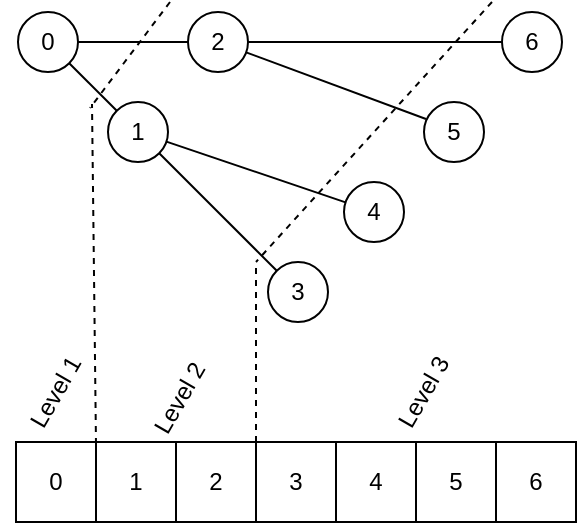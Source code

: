 <mxfile version="20.7.4" type="device"><diagram id="MDQztKItX1F6akJ_AvCW" name="Page-1"><mxGraphModel dx="938" dy="548" grid="1" gridSize="10" guides="1" tooltips="1" connect="1" arrows="1" fold="1" page="1" pageScale="1" pageWidth="850" pageHeight="1100" math="0" shadow="0"><root><mxCell id="0"/><mxCell id="1" parent="0"/><mxCell id="iQxVia2j9AXzzuQ2zJF0-10" style="edgeStyle=orthogonalEdgeStyle;rounded=0;orthogonalLoop=1;jettySize=auto;html=1;entryX=0;entryY=0.5;entryDx=0;entryDy=0;endArrow=none;endFill=0;" edge="1" parent="1" source="R7D3YYMWIZzyk4p2dpS2-1" target="iQxVia2j9AXzzuQ2zJF0-1"><mxGeometry relative="1" as="geometry"/></mxCell><mxCell id="iQxVia2j9AXzzuQ2zJF0-11" style="rounded=0;orthogonalLoop=1;jettySize=auto;html=1;endArrow=none;endFill=0;" edge="1" parent="1" source="R7D3YYMWIZzyk4p2dpS2-1" target="iQxVia2j9AXzzuQ2zJF0-2"><mxGeometry relative="1" as="geometry"/></mxCell><mxCell id="R7D3YYMWIZzyk4p2dpS2-1" value="0" style="ellipse;whiteSpace=wrap;html=1;aspect=fixed;" parent="1" vertex="1"><mxGeometry x="122" y="125" width="30" height="30" as="geometry"/></mxCell><mxCell id="R7D3YYMWIZzyk4p2dpS2-19" value="0" style="whiteSpace=wrap;html=1;aspect=fixed;" parent="1" vertex="1"><mxGeometry x="121" y="340" width="40" height="40" as="geometry"/></mxCell><mxCell id="R7D3YYMWIZzyk4p2dpS2-20" value="1" style="whiteSpace=wrap;html=1;aspect=fixed;" parent="1" vertex="1"><mxGeometry x="161" y="340" width="40" height="40" as="geometry"/></mxCell><mxCell id="R7D3YYMWIZzyk4p2dpS2-21" value="2" style="whiteSpace=wrap;html=1;aspect=fixed;" parent="1" vertex="1"><mxGeometry x="201" y="340" width="40" height="40" as="geometry"/></mxCell><mxCell id="R7D3YYMWIZzyk4p2dpS2-22" value="3" style="whiteSpace=wrap;html=1;aspect=fixed;" parent="1" vertex="1"><mxGeometry x="241" y="340" width="40" height="40" as="geometry"/></mxCell><mxCell id="R7D3YYMWIZzyk4p2dpS2-23" value="4" style="whiteSpace=wrap;html=1;aspect=fixed;" parent="1" vertex="1"><mxGeometry x="281" y="340" width="40" height="40" as="geometry"/></mxCell><mxCell id="R7D3YYMWIZzyk4p2dpS2-24" value="5" style="whiteSpace=wrap;html=1;aspect=fixed;" parent="1" vertex="1"><mxGeometry x="321" y="340" width="40" height="40" as="geometry"/></mxCell><mxCell id="R7D3YYMWIZzyk4p2dpS2-25" value="6" style="whiteSpace=wrap;html=1;aspect=fixed;" parent="1" vertex="1"><mxGeometry x="361" y="340" width="40" height="40" as="geometry"/></mxCell><mxCell id="iQxVia2j9AXzzuQ2zJF0-12" style="edgeStyle=none;rounded=0;orthogonalLoop=1;jettySize=auto;html=1;entryX=0;entryY=0.5;entryDx=0;entryDy=0;endArrow=none;endFill=0;" edge="1" parent="1" source="iQxVia2j9AXzzuQ2zJF0-1" target="iQxVia2j9AXzzuQ2zJF0-8"><mxGeometry relative="1" as="geometry"/></mxCell><mxCell id="iQxVia2j9AXzzuQ2zJF0-13" style="edgeStyle=none;rounded=0;orthogonalLoop=1;jettySize=auto;html=1;entryX=0.033;entryY=0.283;entryDx=0;entryDy=0;entryPerimeter=0;endArrow=none;endFill=0;" edge="1" parent="1" source="iQxVia2j9AXzzuQ2zJF0-1" target="iQxVia2j9AXzzuQ2zJF0-9"><mxGeometry relative="1" as="geometry"/></mxCell><mxCell id="iQxVia2j9AXzzuQ2zJF0-1" value="2" style="ellipse;whiteSpace=wrap;html=1;aspect=fixed;" vertex="1" parent="1"><mxGeometry x="207" y="125" width="30" height="30" as="geometry"/></mxCell><mxCell id="iQxVia2j9AXzzuQ2zJF0-14" style="edgeStyle=none;rounded=0;orthogonalLoop=1;jettySize=auto;html=1;endArrow=none;endFill=0;" edge="1" parent="1" source="iQxVia2j9AXzzuQ2zJF0-2" target="iQxVia2j9AXzzuQ2zJF0-7"><mxGeometry relative="1" as="geometry"/></mxCell><mxCell id="iQxVia2j9AXzzuQ2zJF0-15" style="edgeStyle=none;rounded=0;orthogonalLoop=1;jettySize=auto;html=1;endArrow=none;endFill=0;" edge="1" parent="1" source="iQxVia2j9AXzzuQ2zJF0-2" target="iQxVia2j9AXzzuQ2zJF0-6"><mxGeometry relative="1" as="geometry"/></mxCell><mxCell id="iQxVia2j9AXzzuQ2zJF0-2" value="1" style="ellipse;whiteSpace=wrap;html=1;aspect=fixed;" vertex="1" parent="1"><mxGeometry x="167" y="170" width="30" height="30" as="geometry"/></mxCell><mxCell id="iQxVia2j9AXzzuQ2zJF0-6" value="3" style="ellipse;whiteSpace=wrap;html=1;aspect=fixed;" vertex="1" parent="1"><mxGeometry x="247" y="250" width="30" height="30" as="geometry"/></mxCell><mxCell id="iQxVia2j9AXzzuQ2zJF0-7" value="4" style="ellipse;whiteSpace=wrap;html=1;aspect=fixed;" vertex="1" parent="1"><mxGeometry x="285" y="210" width="30" height="30" as="geometry"/></mxCell><mxCell id="iQxVia2j9AXzzuQ2zJF0-8" value="6" style="ellipse;whiteSpace=wrap;html=1;aspect=fixed;" vertex="1" parent="1"><mxGeometry x="364" y="125" width="30" height="30" as="geometry"/></mxCell><mxCell id="iQxVia2j9AXzzuQ2zJF0-9" value="5" style="ellipse;whiteSpace=wrap;html=1;aspect=fixed;" vertex="1" parent="1"><mxGeometry x="325" y="170" width="30" height="30" as="geometry"/></mxCell><mxCell id="iQxVia2j9AXzzuQ2zJF0-18" value="" style="endArrow=none;dashed=1;html=1;rounded=0;exitX=0;exitY=0;exitDx=0;exitDy=0;" edge="1" parent="1"><mxGeometry width="50" height="50" relative="1" as="geometry"><mxPoint x="161" y="341" as="sourcePoint"/><mxPoint x="159" y="171" as="targetPoint"/></mxGeometry></mxCell><mxCell id="iQxVia2j9AXzzuQ2zJF0-19" value="" style="endArrow=none;dashed=1;html=1;rounded=0;exitX=0;exitY=0;exitDx=0;exitDy=0;" edge="1" parent="1"><mxGeometry width="50" height="50" relative="1" as="geometry"><mxPoint x="241" y="340" as="sourcePoint"/><mxPoint x="241" y="250" as="targetPoint"/></mxGeometry></mxCell><mxCell id="iQxVia2j9AXzzuQ2zJF0-21" value="" style="endArrow=none;dashed=1;html=1;rounded=0;" edge="1" parent="1"><mxGeometry width="50" height="50" relative="1" as="geometry"><mxPoint x="198" y="120" as="sourcePoint"/><mxPoint x="158" y="173" as="targetPoint"/></mxGeometry></mxCell><mxCell id="iQxVia2j9AXzzuQ2zJF0-22" value="" style="endArrow=none;dashed=1;html=1;rounded=0;" edge="1" parent="1"><mxGeometry width="50" height="50" relative="1" as="geometry"><mxPoint x="359" y="120" as="sourcePoint"/><mxPoint x="241" y="250" as="targetPoint"/></mxGeometry></mxCell><mxCell id="iQxVia2j9AXzzuQ2zJF0-23" value="&lt;div&gt;Level 1&lt;/div&gt;" style="text;html=1;strokeColor=none;fillColor=none;align=center;verticalAlign=middle;whiteSpace=wrap;rounded=0;rotation=300;" vertex="1" parent="1"><mxGeometry x="111" y="300" width="60" height="30" as="geometry"/></mxCell><mxCell id="iQxVia2j9AXzzuQ2zJF0-24" value="&lt;div&gt;Level 2&lt;br&gt;&lt;/div&gt;" style="text;html=1;strokeColor=none;fillColor=none;align=center;verticalAlign=middle;whiteSpace=wrap;rounded=0;rotation=300;" vertex="1" parent="1"><mxGeometry x="173" y="303" width="60" height="30" as="geometry"/></mxCell><mxCell id="iQxVia2j9AXzzuQ2zJF0-25" value="&lt;div&gt;Level 3&lt;br&gt;&lt;/div&gt;" style="text;html=1;strokeColor=none;fillColor=none;align=center;verticalAlign=middle;whiteSpace=wrap;rounded=0;rotation=300;" vertex="1" parent="1"><mxGeometry x="295" y="300" width="60" height="30" as="geometry"/></mxCell></root></mxGraphModel></diagram></mxfile>